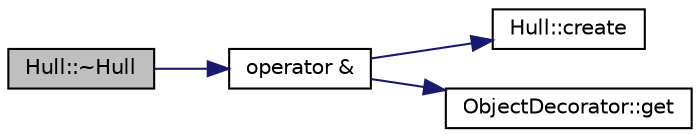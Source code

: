 digraph "Hull::~Hull"
{
  edge [fontname="Helvetica",fontsize="10",labelfontname="Helvetica",labelfontsize="10"];
  node [fontname="Helvetica",fontsize="10",shape=record];
  rankdir="LR";
  Node2 [label="Hull::~Hull",height=0.2,width=0.4,color="black", fillcolor="grey75", style="filled", fontcolor="black"];
  Node2 -> Node3 [color="midnightblue",fontsize="10",style="solid",fontname="Helvetica"];
  Node3 [label="operator &",height=0.2,width=0.4,color="black", fillcolor="white", style="filled",URL="$Hull_8h.html#abd29bc52efce64b6e8c82a1365f8c71b"];
  Node3 -> Node4 [color="midnightblue",fontsize="10",style="solid",fontname="Helvetica"];
  Node4 [label="Hull::create",height=0.2,width=0.4,color="black", fillcolor="white", style="filled",URL="$classHull.html#ac3d90f2eb0c2eee52ab184bbf0e30d75",tooltip="Static factory method. "];
  Node3 -> Node5 [color="midnightblue",fontsize="10",style="solid",fontname="Helvetica"];
  Node5 [label="ObjectDecorator::get",height=0.2,width=0.4,color="black", fillcolor="white", style="filled",URL="$classObjectDecorator.html#aff1b42075a10ee6b0cca6abaa3423bcd",tooltip="Get the internally hold pointer. Const version. "];
}
